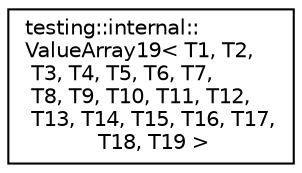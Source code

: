 digraph "Graphical Class Hierarchy"
{
  edge [fontname="Helvetica",fontsize="10",labelfontname="Helvetica",labelfontsize="10"];
  node [fontname="Helvetica",fontsize="10",shape=record];
  rankdir="LR";
  Node0 [label="testing::internal::\lValueArray19\< T1, T2,\l T3, T4, T5, T6, T7,\l T8, T9, T10, T11, T12,\l T13, T14, T15, T16, T17,\l T18, T19 \>",height=0.2,width=0.4,color="black", fillcolor="white", style="filled",URL="$classtesting_1_1internal_1_1ValueArray19.html"];
}
